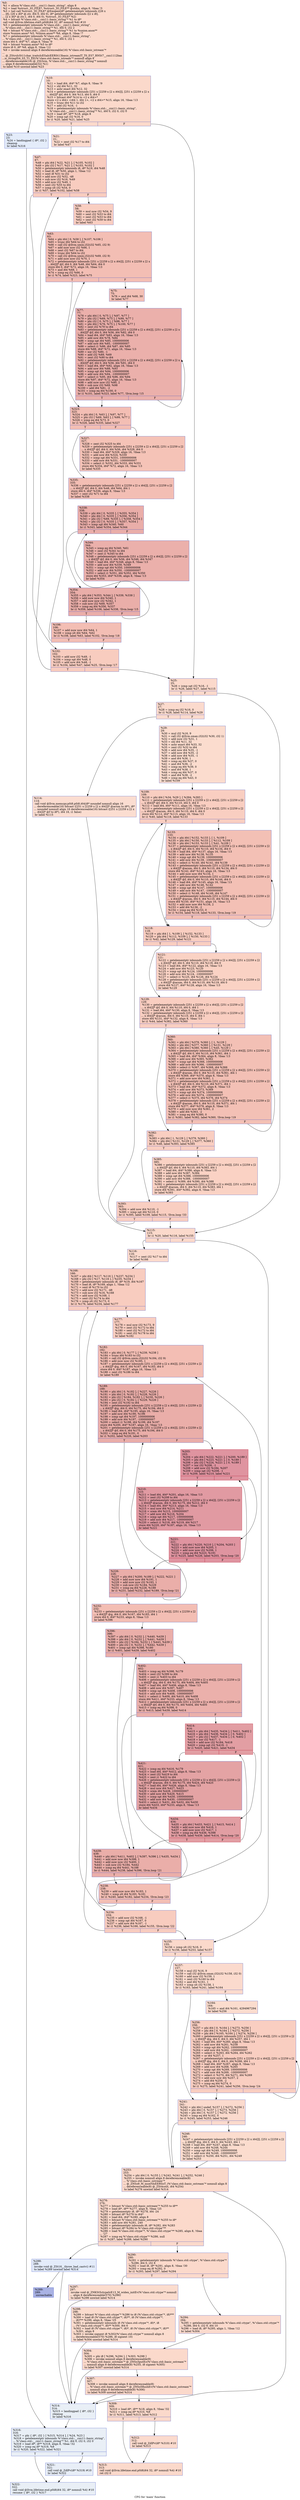 digraph "CFG for 'main' function" {
	label="CFG for 'main' function";

	Node0x562e7bc9dee0 [shape=record,color="#3d50c3ff", style=filled, fillcolor="#f7a88970",label="{%0:\l  %1 = alloca %\"class.std::__cxx11::basic_string\", align 8\l  %2 = load %struct._IO_FILE*, %struct._IO_FILE** @stdin, align 8, !tbaa !3\l  %3 = tail call %struct._IO_FILE* @freopen(i8* getelementptr inbounds ([26 x\l... i8], [26 x i8]* @.str, i64 0, i64 0), i8* getelementptr inbounds ([2 x i8],\l... [2 x i8]* @.str.1, i64 0, i64 0), %struct._IO_FILE* %2)\l  %4 = bitcast %\"class.std::__cxx11::basic_string\"* %1 to i8*\l  call void @llvm.lifetime.start.p0i8(i64 32, i8* nonnull %4) #10\l  %5 = getelementptr inbounds %\"class.std::__cxx11::basic_string\",\l... %\"class.std::__cxx11::basic_string\"* %1, i64 0, i32 2\l  %6 = bitcast %\"class.std::__cxx11::basic_string\"* %1 to %union.anon**\l  store %union.anon* %5, %union.anon** %6, align 8, !tbaa !7\l  %7 = getelementptr inbounds %\"class.std::__cxx11::basic_string\",\l... %\"class.std::__cxx11::basic_string\"* %1, i64 0, i32 1\l  store i64 0, i64* %7, align 8, !tbaa !9\l  %8 = bitcast %union.anon* %5 to i8*\l  store i8 0, i8* %8, align 8, !tbaa !12\l  %9 = invoke nonnull align 8 dereferenceable(16) %\"class.std::basic_istream\"*\l...\l... @_ZStrsIcSt11char_traitsIcESaIcEERSt13basic_istreamIT_T0_ES7_RNSt7__cxx1112bas\l...ic_stringIS4_S5_T1_EE(%\"class.std::basic_istream\"* nonnull align 8\l... dereferenceable(16) @_ZSt3cin, %\"class.std::__cxx11::basic_string\"* nonnull\l... align 8 dereferenceable(32) %1)\l          to label %10 unwind label %23\l}"];
	Node0x562e7bc9dee0 -> Node0x562e7bca0bb0;
	Node0x562e7bc9dee0 -> Node0x562e7bca0c40;
	Node0x562e7bca0bb0 [shape=record,color="#3d50c3ff", style=filled, fillcolor="#f7a88970",label="{%10:\l10:                                               \l  %11 = load i64, i64* %7, align 8, !tbaa !9\l  %12 = shl i64 %11, 32\l  %13 = ashr exact i64 %12, 32\l  %14 = getelementptr inbounds [251 x [2259 x [2 x i64]]], [251 x [2259 x [2 x\l... i64]]]* @f, i64 0, i64 %13, i64 0, i64 0\l  %15 = bitcast i64* %14 to \<2 x i64\>*\l  store \<2 x i64\> \<i64 1, i64 1\>, \<2 x i64\>* %15, align 16, !tbaa !13\l  %16 = trunc i64 %11 to i32\l  %17 = add i32 %16, -1\l  %18 = getelementptr inbounds %\"class.std::__cxx11::basic_string\",\l... %\"class.std::__cxx11::basic_string\"* %1, i64 0, i32 0, i32 0\l  %19 = load i8*, i8** %18, align 8\l  %20 = icmp sgt i32 %16, 0\l  br i1 %20, label %21, label %25\l|{<s0>T|<s1>F}}"];
	Node0x562e7bca0bb0:s0 -> Node0x562e7bca2200;
	Node0x562e7bca0bb0:s1 -> Node0x562e7bca2290;
	Node0x562e7bca2200 [shape=record,color="#3d50c3ff", style=filled, fillcolor="#f7ac8e70",label="{%21:\l21:                                               \l  %22 = zext i32 %17 to i64\l  br label %47\l}"];
	Node0x562e7bca2200 -> Node0x562e7bca2440;
	Node0x562e7bca0c40 [shape=record,color="#3d50c3ff", style=filled, fillcolor="#c1d4f470",label="{%23:\l23:                                               \l  %24 = landingpad \{ i8*, i32 \}\l          cleanup\l  br label %316\l}"];
	Node0x562e7bca0c40 -> Node0x562e7bca2550;
	Node0x562e7bca2290 [shape=record,color="#3d50c3ff", style=filled, fillcolor="#f7a88970",label="{%25:\l25:                                               \l  %26 = icmp sgt i32 %16, -1\l  br i1 %26, label %27, label %115\l|{<s0>T|<s1>F}}"];
	Node0x562e7bca2290:s0 -> Node0x562e7bca26a0;
	Node0x562e7bca2290:s1 -> Node0x562e7bca26f0;
	Node0x562e7bca26a0 [shape=record,color="#3d50c3ff", style=filled, fillcolor="#f7ac8e70",label="{%27:\l27:                                               \l  %28 = icmp eq i32 %16, 0\l  br i1 %28, label %114, label %29\l|{<s0>T|<s1>F}}"];
	Node0x562e7bca26a0:s0 -> Node0x562e7bca28c0;
	Node0x562e7bca26a0:s1 -> Node0x562e7bca2910;
	Node0x562e7bca2910 [shape=record,color="#3d50c3ff", style=filled, fillcolor="#f7af9170",label="{%29:\l29:                                               \l  %30 = mul i32 %16, 9\l  %31 = call i32 @llvm.smax.i32(i32 %30, i32 1)\l  %32 = add nuw i32 %31, 1\l  %33 = shl i64 %11, 32\l  %34 = ashr exact i64 %33, 32\l  %35 = zext i32 %32 to i64\l  %36 = add nsw i64 %35, -1\l  %37 = add nsw i64 %35, -2\l  %38 = add nsw i64 %35, -1\l  %39 = and i64 %36, 1\l  %40 = icmp eq i64 %37, 0\l  %41 = and i64 %36, -2\l  %42 = icmp eq i64 %39, 0\l  %43 = and i64 %38, 1\l  %44 = icmp eq i64 %37, 0\l  %45 = and i64 %38, -2\l  %46 = icmp eq i64 %43, 0\l  br label %109\l}"];
	Node0x562e7bca2910 -> Node0x562e7bca3840;
	Node0x562e7bca2440 [shape=record,color="#3d50c3ff", style=filled, fillcolor="#f08b6e70",label="{%47:\l47:                                               \l  %48 = phi i64 [ %22, %21 ], [ %105, %102 ]\l  %49 = phi i32 [ %17, %21 ], [ %103, %102 ]\l  %50 = getelementptr inbounds i8, i8* %19, i64 %48\l  %51 = load i8, i8* %50, align 1, !tbaa !12\l  %52 = sext i8 %51 to i32\l  %53 = add nsw i32 %52, -48\l  %54 = sub nsw i32 %16, %49\l  %55 = add nsw i32 %49, 1\l  %56 = sext i32 %55 to i64\l  %57 = icmp slt i32 %54, 0\l  br i1 %57, label %102, label %58\l|{<s0>T|<s1>F}}"];
	Node0x562e7bca2440:s0 -> Node0x562e7bca3930;
	Node0x562e7bca2440:s1 -> Node0x562e7bca4600;
	Node0x562e7bca4600 [shape=record,color="#3d50c3ff", style=filled, fillcolor="#f2907270",label="{%58:\l58:                                               \l  %59 = mul nsw i32 %54, 9\l  %60 = sext i32 %53 to i64\l  %61 = zext i32 %53 to i64\l  %62 = sext i32 %59 to i64\l  br label %63\l}"];
	Node0x562e7bca4600 -> Node0x562e7bca4920;
	Node0x562e7bca4920 [shape=record,color="#3d50c3ff", style=filled, fillcolor="#e36c5570",label="{%63:\l63:                                               \l  %64 = phi i64 [ 0, %58 ], [ %107, %106 ]\l  %65 = trunc i64 %64 to i32\l  %66 = call i32 @llvm.umin.i32(i32 %65, i32 9)\l  %67 = add nuw nsw i32 %66, 1\l  %68 = zext i32 %67 to i64\l  %69 = trunc i64 %64 to i32\l  %70 = call i32 @llvm.umin.i32(i32 %69, i32 9)\l  %71 = add nuw nsw i32 %70, 1\l  %72 = getelementptr inbounds [251 x [2259 x [2 x i64]]], [251 x [2259 x [2 x\l... i64]]]* @f, i64 0, i64 %48, i64 %64, i64 0\l  store i64 0, i64* %72, align 16, !tbaa !13\l  %73 = and i64 %68, 1\l  %74 = icmp eq i32 %66, 0\l  br i1 %74, label %323, label %75\l|{<s0>T|<s1>F}}"];
	Node0x562e7bca4920:s0 -> Node0x562e7bca5dd0;
	Node0x562e7bca4920:s1 -> Node0x562e7bca5e60;
	Node0x562e7bca5e60 [shape=record,color="#3d50c3ff", style=filled, fillcolor="#e5705870",label="{%75:\l75:                                               \l  %76 = and i64 %68, 30\l  br label %77\l}"];
	Node0x562e7bca5e60 -> Node0x562e7bca6060;
	Node0x562e7bca6060 [shape=record,color="#3d50c3ff", style=filled, fillcolor="#d24b4070",label="{%77:\l77:                                               \l  %78 = phi i64 [ 0, %75 ], [ %97, %77 ]\l  %79 = phi i32 [ %69, %75 ], [ %99, %77 ]\l  %80 = phi i32 [ 0, %75 ], [ %98, %77 ]\l  %81 = phi i64 [ %76, %75 ], [ %100, %77 ]\l  %82 = zext i32 %79 to i64\l  %83 = getelementptr inbounds [251 x [2259 x [2 x i64]]], [251 x [2259 x [2 x\l... i64]]]* @f, i64 0, i64 %56, i64 %82, i64 0\l  %84 = load i64, i64* %83, align 16, !tbaa !13\l  %85 = add nsw i64 %78, %84\l  %86 = icmp sgt i64 %85, 1000000006\l  %87 = add nsw i64 %85, -1000000007\l  %88 = select i1 %86, i64 %87, i64 %85\l  store i64 %88, i64* %72, align 16, !tbaa !13\l  %89 = xor i32 %80, -1\l  %90 = add i32 %89, %69\l  %91 = zext i32 %90 to i64\l  %92 = getelementptr inbounds [251 x [2259 x [2 x i64]]], [251 x [2259 x [2 x\l... i64]]]* @f, i64 0, i64 %56, i64 %91, i64 0\l  %93 = load i64, i64* %92, align 16, !tbaa !13\l  %94 = add nsw i64 %88, %93\l  %95 = icmp sgt i64 %94, 1000000006\l  %96 = add nsw i64 %94, -1000000007\l  %97 = select i1 %95, i64 %96, i64 %94\l  store i64 %97, i64* %72, align 16, !tbaa !13\l  %98 = add nuw nsw i32 %80, 2\l  %99 = sub nsw i32 %69, %98\l  %100 = add i64 %81, -2\l  %101 = icmp eq i64 %100, 0\l  br i1 %101, label %323, label %77, !llvm.loop !15\l|{<s0>T|<s1>F}}"];
	Node0x562e7bca6060:s0 -> Node0x562e7bca5dd0;
	Node0x562e7bca6060:s1 -> Node0x562e7bca6060;
	Node0x562e7bca3930 [shape=record,color="#3d50c3ff", style=filled, fillcolor="#f08b6e70",label="{%102:\l102:                                              \l  %103 = add nsw i32 %49, -1\l  %104 = icmp sgt i64 %48, 0\l  %105 = add nsw i64 %48, -1\l  br i1 %104, label %47, label %25, !llvm.loop !17\l|{<s0>T|<s1>F}}"];
	Node0x562e7bca3930:s0 -> Node0x562e7bca2440;
	Node0x562e7bca3930:s1 -> Node0x562e7bca2290;
	Node0x562e7bca4a10 [shape=record,color="#3d50c3ff", style=filled, fillcolor="#e36c5570",label="{%106:\l106:                                              \l  %107 = add nuw nsw i64 %64, 1\l  %108 = icmp slt i64 %64, %62\l  br i1 %108, label %63, label %102, !llvm.loop !18\l|{<s0>T|<s1>F}}"];
	Node0x562e7bca4a10:s0 -> Node0x562e7bca4920;
	Node0x562e7bca4a10:s1 -> Node0x562e7bca3930;
	Node0x562e7bca3840 [shape=record,color="#3d50c3ff", style=filled, fillcolor="#f2907270",label="{%109:\l109:                                              \l  %110 = phi i64 [ %34, %29 ], [ %394, %393 ]\l  %111 = getelementptr inbounds [251 x [2259 x [2 x i64]]], [251 x [2259 x [2\l... x i64]]]* @f, i64 0, i64 %110, i64 0, i64 0\l  %112 = load i64, i64* %111, align 16, !tbaa !13\l  %113 = getelementptr inbounds [251 x [2259 x [2 x i64]]], [251 x [2259 x [2\l... x i64]]]* @acum, i64 0, i64 %110, i64 0, i64 0\l  store i64 %112, i64* %113, align 16, !tbaa !13\l  br i1 %40, label %118, label %133\l|{<s0>T|<s1>F}}"];
	Node0x562e7bca3840:s0 -> Node0x562e7bca7d40;
	Node0x562e7bca3840:s1 -> Node0x562e7bca7d90;
	Node0x562e7bca28c0 [shape=record,color="#3d50c3ff", style=filled, fillcolor="#f7b39670",label="{%114:\l114:                                              \l  call void @llvm.memcpy.p0i8.p0i8.i64(i8* noundef nonnull align 16\l... dereferenceable(16) bitcast ([251 x [2259 x [2 x i64]]]* @acum to i8*), i8*\l... noundef nonnull align 16 dereferenceable(16) bitcast ([251 x [2259 x [2 x\l... i64]]]* @f to i8*), i64 16, i1 false)\l  br label %115\l}"];
	Node0x562e7bca28c0 -> Node0x562e7bca26f0;
	Node0x562e7bca26f0 [shape=record,color="#3d50c3ff", style=filled, fillcolor="#f7a88970",label="{%115:\l115:                                              \l  br i1 %20, label %116, label %155\l|{<s0>T|<s1>F}}"];
	Node0x562e7bca26f0:s0 -> Node0x562e7bca8220;
	Node0x562e7bca26f0:s1 -> Node0x562e7bca8270;
	Node0x562e7bca8220 [shape=record,color="#3d50c3ff", style=filled, fillcolor="#f7ac8e70",label="{%116:\l116:                                              \l  %117 = zext i32 %17 to i64\l  br label %166\l}"];
	Node0x562e7bca8220 -> Node0x562e7bca8420;
	Node0x562e7bca7d40 [shape=record,color="#3d50c3ff", style=filled, fillcolor="#f2907270",label="{%118:\l118:                                              \l  %119 = phi i64 [ 1, %109 ], [ %152, %133 ]\l  %120 = phi i64 [ %112, %109 ], [ %150, %133 ]\l  br i1 %42, label %129, label %121\l|{<s0>T|<s1>F}}"];
	Node0x562e7bca7d40:s0 -> Node0x562e7bca8680;
	Node0x562e7bca7d40:s1 -> Node0x562e7bca8710;
	Node0x562e7bca8710 [shape=record,color="#3d50c3ff", style=filled, fillcolor="#f4987a70",label="{%121:\l121:                                              \l  %122 = getelementptr inbounds [251 x [2259 x [2 x i64]]], [251 x [2259 x [2\l... x i64]]]* @f, i64 0, i64 %110, i64 %119, i64 0\l  %123 = load i64, i64* %122, align 16, !tbaa !13\l  %124 = add nsw i64 %123, %120\l  %125 = icmp sgt i64 %124, 1000000006\l  %126 = add nsw i64 %124, -1000000007\l  %127 = select i1 %125, i64 %126, i64 %124\l  %128 = getelementptr inbounds [251 x [2259 x [2 x i64]]], [251 x [2259 x [2\l... x i64]]]* @acum, i64 0, i64 %110, i64 %119, i64 0\l  store i64 %127, i64* %128, align 16, !tbaa !13\l  br label %129\l}"];
	Node0x562e7bca8710 -> Node0x562e7bca8680;
	Node0x562e7bca8680 [shape=record,color="#3d50c3ff", style=filled, fillcolor="#f2907270",label="{%129:\l129:                                              \l  %130 = getelementptr inbounds [251 x [2259 x [2 x i64]]], [251 x [2259 x [2\l... x i64]]]* @f, i64 0, i64 %110, i64 0, i64 1\l  %131 = load i64, i64* %130, align 8, !tbaa !13\l  %132 = getelementptr inbounds [251 x [2259 x [2 x i64]]], [251 x [2259 x [2\l... x i64]]]* @acum, i64 0, i64 %110, i64 0, i64 1\l  store i64 %131, i64* %132, align 8, !tbaa !13\l  br i1 %44, label %382, label %360\l|{<s0>T|<s1>F}}"];
	Node0x562e7bca8680:s0 -> Node0x562e7bca9930;
	Node0x562e7bca8680:s1 -> Node0x562e7bca9980;
	Node0x562e7bca7d90 [shape=record,color="#3d50c3ff", style=filled, fillcolor="#e5705870",label="{%133:\l133:                                              \l  %134 = phi i64 [ %152, %133 ], [ 1, %109 ]\l  %135 = phi i64 [ %150, %133 ], [ %112, %109 ]\l  %136 = phi i64 [ %153, %133 ], [ %41, %109 ]\l  %137 = getelementptr inbounds [251 x [2259 x [2 x i64]]], [251 x [2259 x [2\l... x i64]]]* @f, i64 0, i64 %110, i64 %134, i64 0\l  %138 = load i64, i64* %137, align 16, !tbaa !13\l  %139 = add nsw i64 %138, %135\l  %140 = icmp sgt i64 %139, 1000000006\l  %141 = add nsw i64 %139, -1000000007\l  %142 = select i1 %140, i64 %141, i64 %139\l  %143 = getelementptr inbounds [251 x [2259 x [2 x i64]]], [251 x [2259 x [2\l... x i64]]]* @acum, i64 0, i64 %110, i64 %134, i64 0\l  store i64 %142, i64* %143, align 16, !tbaa !13\l  %144 = add nuw nsw i64 %134, 1\l  %145 = getelementptr inbounds [251 x [2259 x [2 x i64]]], [251 x [2259 x [2\l... x i64]]]* @f, i64 0, i64 %110, i64 %144, i64 0\l  %146 = load i64, i64* %145, align 16, !tbaa !13\l  %147 = add nsw i64 %146, %142\l  %148 = icmp sgt i64 %147, 1000000006\l  %149 = add nsw i64 %147, -1000000007\l  %150 = select i1 %148, i64 %149, i64 %147\l  %151 = getelementptr inbounds [251 x [2259 x [2 x i64]]], [251 x [2259 x [2\l... x i64]]]* @acum, i64 0, i64 %110, i64 %144, i64 0\l  store i64 %150, i64* %151, align 16, !tbaa !13\l  %152 = add nuw nsw i64 %134, 2\l  %153 = add i64 %136, -2\l  %154 = icmp eq i64 %153, 0\l  br i1 %154, label %118, label %133, !llvm.loop !19\l|{<s0>T|<s1>F}}"];
	Node0x562e7bca7d90:s0 -> Node0x562e7bca7d40;
	Node0x562e7bca7d90:s1 -> Node0x562e7bca7d90;
	Node0x562e7bca8270 [shape=record,color="#3d50c3ff", style=filled, fillcolor="#f7a88970",label="{%155:\l155:                                              \l  %156 = icmp slt i32 %16, 0\l  br i1 %156, label %253, label %157\l|{<s0>T|<s1>F}}"];
	Node0x562e7bca8270:s0 -> Node0x562e7bcaab80;
	Node0x562e7bca8270:s1 -> Node0x562e7bcaabd0;
	Node0x562e7bcaabd0 [shape=record,color="#3d50c3ff", style=filled, fillcolor="#f7ac8e70",label="{%157:\l157:                                              \l  %158 = mul i32 %16, 9\l  %159 = call i32 @llvm.smax.i32(i32 %158, i32 0)\l  %160 = add nuw i32 %159, 1\l  %161 = zext i32 %160 to i64\l  %162 = and i64 %161, 1\l  %163 = icmp slt i32 %158, 1\l  br i1 %163, label %241, label %164\l|{<s0>T|<s1>F}}"];
	Node0x562e7bcaabd0:s0 -> Node0x562e7bcab0b0;
	Node0x562e7bcaabd0:s1 -> Node0x562e7bcab100;
	Node0x562e7bcab100 [shape=record,color="#3d50c3ff", style=filled, fillcolor="#f7af9170",label="{%164:\l164:                                              \l  %165 = and i64 %161, 4294967294\l  br label %256\l}"];
	Node0x562e7bcab100 -> Node0x562e7bcab2d0;
	Node0x562e7bca8420 [shape=record,color="#3d50c3ff", style=filled, fillcolor="#f08b6e70",label="{%166:\l166:                                              \l  %167 = phi i64 [ %117, %116 ], [ %237, %234 ]\l  %168 = phi i32 [ %17, %116 ], [ %235, %234 ]\l  %169 = getelementptr inbounds i8, i8* %19, i64 %167\l  %170 = load i8, i8* %169, align 1, !tbaa !12\l  %171 = sext i8 %170 to i32\l  %172 = add nsw i32 %171, -48\l  %173 = sub nsw i32 %16, %168\l  %174 = add nsw i32 %168, 1\l  %175 = sext i32 %174 to i64\l  %176 = icmp slt i32 %173, 0\l  br i1 %176, label %234, label %177\l|{<s0>T|<s1>F}}"];
	Node0x562e7bca8420:s0 -> Node0x562e7bcab390;
	Node0x562e7bca8420:s1 -> Node0x562e7bcaba20;
	Node0x562e7bcaba20 [shape=record,color="#3d50c3ff", style=filled, fillcolor="#f2907270",label="{%177:\l177:                                              \l  %178 = mul nsw i32 %173, 9\l  %179 = zext i32 %172 to i64\l  %180 = sext i32 %172 to i64\l  %181 = sext i32 %178 to i64\l  br label %182\l}"];
	Node0x562e7bcaba20 -> Node0x562e7bcabd40;
	Node0x562e7bcabd40 [shape=record,color="#3d50c3ff", style=filled, fillcolor="#e36c5570",label="{%182:\l182:                                              \l  %183 = phi i64 [ 0, %177 ], [ %239, %238 ]\l  %184 = trunc i64 %183 to i32\l  %185 = call i32 @llvm.umin.i32(i32 %184, i32 9)\l  %186 = add nuw nsw i32 %185, 1\l  %187 = getelementptr inbounds [251 x [2259 x [2 x i64]]], [251 x [2259 x [2\l... x i64]]]* @g, i64 0, i64 %167, i64 %183, i64 0\l  store i64 0, i64* %187, align 16, !tbaa !13\l  %188 = zext i32 %186 to i64\l  br label %189\l}"];
	Node0x562e7bcabd40 -> Node0x562e7bcac380;
	Node0x562e7bcac380 [shape=record,color="#3d50c3ff", style=filled, fillcolor="#d0473d70",label="{%189:\l189:                                              \l  %190 = phi i64 [ 0, %182 ], [ %227, %226 ]\l  %191 = phi i64 [ 0, %182 ], [ %228, %226 ]\l  %192 = phi i32 [ %184, %182 ], [ %230, %226 ]\l  %193 = phi i32 [ 0, %182 ], [ %229, %226 ]\l  %194 = zext i32 %192 to i64\l  %195 = getelementptr inbounds [251 x [2259 x [2 x i64]]], [251 x [2259 x [2\l... x i64]]]* @g, i64 0, i64 %175, i64 %194, i64 0\l  %196 = load i64, i64* %195, align 16, !tbaa !13\l  %197 = add nsw i64 %190, %196\l  %198 = icmp sgt i64 %197, 1000000006\l  %199 = add nsw i64 %197, -1000000007\l  %200 = select i1 %198, i64 %199, i64 %197\l  store i64 %200, i64* %187, align 16, !tbaa !13\l  %201 = getelementptr inbounds [251 x [2259 x [2 x i64]]], [251 x [2259 x [2\l... x i64]]]* @f, i64 0, i64 %175, i64 %194, i64 0\l  %202 = icmp eq i64 %191, 0\l  br i1 %202, label %226, label %203\l|{<s0>T|<s1>F}}"];
	Node0x562e7bcac380:s0 -> Node0x562e7bcac4b0;
	Node0x562e7bcac380:s1 -> Node0x562e7bcacfb0;
	Node0x562e7bcacfb0 [shape=record,color="#b70d28ff", style=filled, fillcolor="#b70d2870",label="{%203:\l203:                                              \l  %204 = phi i64 [ %222, %221 ], [ %200, %189 ]\l  %205 = phi i64 [ %223, %221 ], [ 0, %189 ]\l  %206 = phi i32 [ %224, %221 ], [ 0, %189 ]\l  %207 = xor i32 %206, -1\l  %208 = add nsw i32 %184, %207\l  %209 = icmp sgt i32 %208, -1\l  br i1 %209, label %210, label %221\l|{<s0>T|<s1>F}}"];
	Node0x562e7bcacfb0:s0 -> Node0x562e7bcad650;
	Node0x562e7bcacfb0:s1 -> Node0x562e7bcad120;
	Node0x562e7bcad650 [shape=record,color="#b70d28ff", style=filled, fillcolor="#bb1b2c70",label="{%210:\l210:                                              \l  %211 = load i64, i64* %201, align 16, !tbaa !13\l  %212 = zext i32 %208 to i64\l  %213 = getelementptr inbounds [251 x [2259 x [2 x i64]]], [251 x [2259 x [2\l... x i64]]]* @acum, i64 0, i64 %175, i64 %212, i64 0\l  %214 = load i64, i64* %213, align 16, !tbaa !13\l  %215 = mul nsw i64 %214, %211\l  %216 = srem i64 %215, 1000000007\l  %217 = add nsw i64 %216, %204\l  %218 = icmp sgt i64 %217, 1000000006\l  %219 = add nsw i64 %217, -1000000007\l  %220 = select i1 %218, i64 %219, i64 %217\l  store i64 %220, i64* %187, align 16, !tbaa !13\l  br label %221\l}"];
	Node0x562e7bcad650 -> Node0x562e7bcad120;
	Node0x562e7bcad120 [shape=record,color="#b70d28ff", style=filled, fillcolor="#b70d2870",label="{%221:\l221:                                              \l  %222 = phi i64 [ %220, %210 ], [ %204, %203 ]\l  %223 = add nuw nsw i64 %205, 1\l  %224 = add nuw nsw i32 %206, 1\l  %225 = icmp eq i64 %223, %191\l  br i1 %225, label %226, label %203, !llvm.loop !20\l|{<s0>T|<s1>F}}"];
	Node0x562e7bcad120:s0 -> Node0x562e7bcac4b0;
	Node0x562e7bcad120:s1 -> Node0x562e7bcacfb0;
	Node0x562e7bcac4b0 [shape=record,color="#3d50c3ff", style=filled, fillcolor="#d0473d70",label="{%226:\l226:                                              \l  %227 = phi i64 [ %200, %189 ], [ %222, %221 ]\l  %228 = add nuw nsw i64 %191, 1\l  %229 = add nuw nsw i32 %193, 1\l  %230 = sub nsw i32 %184, %229\l  %231 = icmp eq i64 %228, %188\l  br i1 %231, label %232, label %189, !llvm.loop !21\l|{<s0>T|<s1>F}}"];
	Node0x562e7bcac4b0:s0 -> Node0x562e7bcae510;
	Node0x562e7bcac4b0:s1 -> Node0x562e7bcac380;
	Node0x562e7bcae510 [shape=record,color="#3d50c3ff", style=filled, fillcolor="#e36c5570",label="{%232:\l232:                                              \l  %233 = getelementptr inbounds [251 x [2259 x [2 x i64]]], [251 x [2259 x [2\l... x i64]]]* @g, i64 0, i64 %167, i64 %183, i64 1\l  store i64 0, i64* %233, align 8, !tbaa !13\l  br label %396\l}"];
	Node0x562e7bcae510 -> Node0x562e7bcae820;
	Node0x562e7bcab390 [shape=record,color="#3d50c3ff", style=filled, fillcolor="#f08b6e70",label="{%234:\l234:                                              \l  %235 = add nsw i32 %168, -1\l  %236 = icmp sgt i64 %167, 0\l  %237 = add nsw i64 %167, -1\l  br i1 %236, label %166, label %155, !llvm.loop !22\l|{<s0>T|<s1>F}}"];
	Node0x562e7bcab390:s0 -> Node0x562e7bca8420;
	Node0x562e7bcab390:s1 -> Node0x562e7bca8270;
	Node0x562e7bcabe30 [shape=record,color="#3d50c3ff", style=filled, fillcolor="#e36c5570",label="{%238:\l238:                                              \l  %239 = add nuw nsw i64 %183, 1\l  %240 = icmp slt i64 %183, %181\l  br i1 %240, label %182, label %234, !llvm.loop !23\l|{<s0>T|<s1>F}}"];
	Node0x562e7bcabe30:s0 -> Node0x562e7bcabd40;
	Node0x562e7bcabe30:s1 -> Node0x562e7bcab390;
	Node0x562e7bcab0b0 [shape=record,color="#3d50c3ff", style=filled, fillcolor="#f7ac8e70",label="{%241:\l241:                                              \l  %242 = phi i64 [ undef, %157 ], [ %272, %256 ]\l  %243 = phi i64 [ 0, %157 ], [ %273, %256 ]\l  %244 = phi i64 [ 0, %157 ], [ %272, %256 ]\l  %245 = icmp eq i64 %162, 0\l  br i1 %245, label %253, label %246\l|{<s0>T|<s1>F}}"];
	Node0x562e7bcab0b0:s0 -> Node0x562e7bcaab80;
	Node0x562e7bcab0b0:s1 -> Node0x562e7bcaf110;
	Node0x562e7bcaf110 [shape=record,color="#3d50c3ff", style=filled, fillcolor="#f7af9170",label="{%246:\l246:                                              \l  %247 = getelementptr inbounds [251 x [2259 x [2 x i64]]], [251 x [2259 x [2\l... x i64]]]* @g, i64 0, i64 0, i64 %243, i64 1\l  %248 = load i64, i64* %247, align 8, !tbaa !13\l  %249 = add nsw i64 %248, %244\l  %250 = icmp sgt i64 %249, 1000000006\l  %251 = add nsw i64 %249, -1000000007\l  %252 = select i1 %250, i64 %251, i64 %249\l  br label %253\l}"];
	Node0x562e7bcaf110 -> Node0x562e7bcaab80;
	Node0x562e7bcaab80 [shape=record,color="#3d50c3ff", style=filled, fillcolor="#f7a88970",label="{%253:\l253:                                              \l  %254 = phi i64 [ 0, %155 ], [ %242, %241 ], [ %252, %246 ]\l  %255 = invoke nonnull align 8 dereferenceable(8)\l... %\"class.std::basic_ostream\"*\l... @_ZNSo9_M_insertIxEERSoT_(%\"class.std::basic_ostream\"* nonnull align 8\l... dereferenceable(8) @_ZSt4cout, i64 %254)\l          to label %276 unwind label %314\l}"];
	Node0x562e7bcaab80 -> Node0x562e7bcaf770;
	Node0x562e7bcaab80 -> Node0x562e7bcaf7c0;
	Node0x562e7bcab2d0 [shape=record,color="#3d50c3ff", style=filled, fillcolor="#f2907270",label="{%256:\l256:                                              \l  %257 = phi i64 [ 0, %164 ], [ %273, %256 ]\l  %258 = phi i64 [ 0, %164 ], [ %272, %256 ]\l  %259 = phi i64 [ %165, %164 ], [ %274, %256 ]\l  %260 = getelementptr inbounds [251 x [2259 x [2 x i64]]], [251 x [2259 x [2\l... x i64]]]* @g, i64 0, i64 0, i64 %257, i64 1\l  %261 = load i64, i64* %260, align 8, !tbaa !13\l  %262 = add nsw i64 %261, %258\l  %263 = icmp sgt i64 %262, 1000000006\l  %264 = add nsw i64 %262, -1000000007\l  %265 = select i1 %263, i64 %264, i64 %262\l  %266 = or i64 %257, 1\l  %267 = getelementptr inbounds [251 x [2259 x [2 x i64]]], [251 x [2259 x [2\l... x i64]]]* @g, i64 0, i64 0, i64 %266, i64 1\l  %268 = load i64, i64* %267, align 8, !tbaa !13\l  %269 = add nsw i64 %268, %265\l  %270 = icmp sgt i64 %269, 1000000006\l  %271 = add nsw i64 %269, -1000000007\l  %272 = select i1 %270, i64 %271, i64 %269\l  %273 = add nuw nsw i64 %257, 2\l  %274 = add i64 %259, -2\l  %275 = icmp eq i64 %274, 0\l  br i1 %275, label %241, label %256, !llvm.loop !24\l|{<s0>T|<s1>F}}"];
	Node0x562e7bcab2d0:s0 -> Node0x562e7bcab0b0;
	Node0x562e7bcab2d0:s1 -> Node0x562e7bcab2d0;
	Node0x562e7bcaf770 [shape=record,color="#3d50c3ff", style=filled, fillcolor="#f7a88970",label="{%276:\l276:                                              \l  %277 = bitcast %\"class.std::basic_ostream\"* %255 to i8**\l  %278 = load i8*, i8** %277, align 8, !tbaa !25\l  %279 = getelementptr i8, i8* %278, i64 -24\l  %280 = bitcast i8* %279 to i64*\l  %281 = load i64, i64* %280, align 8\l  %282 = bitcast %\"class.std::basic_ostream\"* %255 to i8*\l  %283 = add nsw i64 %281, 240\l  %284 = getelementptr inbounds i8, i8* %282, i64 %283\l  %285 = bitcast i8* %284 to %\"class.std::ctype\"**\l  %286 = load %\"class.std::ctype\"*, %\"class.std::ctype\"** %285, align 8, !tbaa\l... !27\l  %287 = icmp eq %\"class.std::ctype\"* %286, null\l  br i1 %287, label %288, label %290\l|{<s0>T|<s1>F}}"];
	Node0x562e7bcaf770:s0 -> Node0x562e7bcb1e60;
	Node0x562e7bcaf770:s1 -> Node0x562e7bcb1eb0;
	Node0x562e7bcb1e60 [shape=record,color="#3d50c3ff", style=filled, fillcolor="#c1d4f470",label="{%288:\l288:                                              \l  invoke void @_ZSt16__throw_bad_castv() #11\l          to label %289 unwind label %314\l}"];
	Node0x562e7bcb1e60 -> Node0x562e7bcb1fb0;
	Node0x562e7bcb1e60 -> Node0x562e7bcaf7c0;
	Node0x562e7bcb1fb0 [shape=record,color="#3d50c3ff", style=filled, fillcolor="#3d50c370",label="{%289:\l289:                                              \l  unreachable\l}"];
	Node0x562e7bcb1eb0 [shape=record,color="#3d50c3ff", style=filled, fillcolor="#f7a88970",label="{%290:\l290:                                              \l  %291 = getelementptr inbounds %\"class.std::ctype\", %\"class.std::ctype\"*\l... %286, i64 0, i32 8\l  %292 = load i8, i8* %291, align 8, !tbaa !30\l  %293 = icmp eq i8 %292, 0\l  br i1 %293, label %297, label %294\l|{<s0>T|<s1>F}}"];
	Node0x562e7bcb1eb0:s0 -> Node0x562e7bcb24d0;
	Node0x562e7bcb1eb0:s1 -> Node0x562e7bcb2560;
	Node0x562e7bcb2560 [shape=record,color="#3d50c3ff", style=filled, fillcolor="#f7ac8e70",label="{%294:\l294:                                              \l  %295 = getelementptr inbounds %\"class.std::ctype\", %\"class.std::ctype\"*\l... %286, i64 0, i32 9, i64 10\l  %296 = load i8, i8* %295, align 1, !tbaa !12\l  br label %304\l}"];
	Node0x562e7bcb2560 -> Node0x562e7bcb2710;
	Node0x562e7bcb24d0 [shape=record,color="#3d50c3ff", style=filled, fillcolor="#f7af9170",label="{%297:\l297:                                              \l  invoke void @_ZNKSt5ctypeIcE13_M_widen_initEv(%\"class.std::ctype\"* nonnull\l... align 8 dereferenceable(570) %286)\l          to label %298 unwind label %314\l}"];
	Node0x562e7bcb24d0 -> Node0x562e7bcb2820;
	Node0x562e7bcb24d0 -> Node0x562e7bcaf7c0;
	Node0x562e7bcb2820 [shape=record,color="#3d50c3ff", style=filled, fillcolor="#f7af9170",label="{%298:\l298:                                              \l  %299 = bitcast %\"class.std::ctype\"* %286 to i8 (%\"class.std::ctype\"*, i8)***\l  %300 = load i8 (%\"class.std::ctype\"*, i8)**, i8 (%\"class.std::ctype\"*,\l... i8)*** %299, align 8, !tbaa !25\l  %301 = getelementptr inbounds i8 (%\"class.std::ctype\"*, i8)*, i8\l... (%\"class.std::ctype\"*, i8)** %300, i64 6\l  %302 = load i8 (%\"class.std::ctype\"*, i8)*, i8 (%\"class.std::ctype\"*, i8)**\l... %301, align 8\l  %303 = invoke signext i8 %302(%\"class.std::ctype\"* nonnull align 8\l... dereferenceable(570) %286, i8 signext 10)\l          to label %304 unwind label %314\l}"];
	Node0x562e7bcb2820 -> Node0x562e7bcb2710;
	Node0x562e7bcb2820 -> Node0x562e7bcaf7c0;
	Node0x562e7bcb2710 [shape=record,color="#3d50c3ff", style=filled, fillcolor="#f7a88970",label="{%304:\l304:                                              \l  %305 = phi i8 [ %296, %294 ], [ %303, %298 ]\l  %306 = invoke nonnull align 8 dereferenceable(8)\l... %\"class.std::basic_ostream\"* @_ZNSo3putEc(%\"class.std::basic_ostream\"*\l... nonnull align 8 dereferenceable(8) %255, i8 signext %305)\l          to label %307 unwind label %314\l}"];
	Node0x562e7bcb2710 -> Node0x562e7bcb3480;
	Node0x562e7bcb2710 -> Node0x562e7bcaf7c0;
	Node0x562e7bcb3480 [shape=record,color="#3d50c3ff", style=filled, fillcolor="#f7a88970",label="{%307:\l307:                                              \l  %308 = invoke nonnull align 8 dereferenceable(8)\l... %\"class.std::basic_ostream\"* @_ZNSo5flushEv(%\"class.std::basic_ostream\"*\l... nonnull align 8 dereferenceable(8) %306)\l          to label %309 unwind label %314\l}"];
	Node0x562e7bcb3480 -> Node0x562e7bcb3740;
	Node0x562e7bcb3480 -> Node0x562e7bcaf7c0;
	Node0x562e7bcb3740 [shape=record,color="#3d50c3ff", style=filled, fillcolor="#f7a88970",label="{%309:\l309:                                              \l  %310 = load i8*, i8** %18, align 8, !tbaa !32\l  %311 = icmp eq i8* %310, %8\l  br i1 %311, label %313, label %312\l|{<s0>T|<s1>F}}"];
	Node0x562e7bcb3740:s0 -> Node0x562e7bc9f200;
	Node0x562e7bcb3740:s1 -> Node0x562e7bc9f290;
	Node0x562e7bc9f290 [shape=record,color="#3d50c3ff", style=filled, fillcolor="#f7ac8e70",label="{%312:\l312:                                              \l  call void @_ZdlPv(i8* %310) #10\l  br label %313\l}"];
	Node0x562e7bc9f290 -> Node0x562e7bc9f200;
	Node0x562e7bc9f200 [shape=record,color="#3d50c3ff", style=filled, fillcolor="#f7a88970",label="{%313:\l313:                                              \l  call void @llvm.lifetime.end.p0i8(i64 32, i8* nonnull %4) #10\l  ret i32 0\l}"];
	Node0x562e7bcaf7c0 [shape=record,color="#3d50c3ff", style=filled, fillcolor="#cedaeb70",label="{%314:\l314:                                              \l  %315 = landingpad \{ i8*, i32 \}\l          cleanup\l  br label %316\l}"];
	Node0x562e7bcaf7c0 -> Node0x562e7bca2550;
	Node0x562e7bca2550 [shape=record,color="#3d50c3ff", style=filled, fillcolor="#cedaeb70",label="{%316:\l316:                                              \l  %317 = phi \{ i8*, i32 \} [ %315, %314 ], [ %24, %23 ]\l  %318 = getelementptr inbounds %\"class.std::__cxx11::basic_string\",\l... %\"class.std::__cxx11::basic_string\"* %1, i64 0, i32 0, i32 0\l  %319 = load i8*, i8** %318, align 8, !tbaa !32\l  %320 = icmp eq i8* %319, %8\l  br i1 %320, label %322, label %321\l|{<s0>T|<s1>F}}"];
	Node0x562e7bca2550:s0 -> Node0x562e7bcb54e0;
	Node0x562e7bca2550:s1 -> Node0x562e7bcb5530;
	Node0x562e7bcb5530 [shape=record,color="#3d50c3ff", style=filled, fillcolor="#cbd8ee70",label="{%321:\l321:                                              \l  call void @_ZdlPv(i8* %319) #10\l  br label %322\l}"];
	Node0x562e7bcb5530 -> Node0x562e7bcb54e0;
	Node0x562e7bcb54e0 [shape=record,color="#3d50c3ff", style=filled, fillcolor="#cedaeb70",label="{%322:\l322:                                              \l  call void @llvm.lifetime.end.p0i8(i64 32, i8* nonnull %4) #10\l  resume \{ i8*, i32 \} %317\l}"];
	Node0x562e7bca5dd0 [shape=record,color="#3d50c3ff", style=filled, fillcolor="#e36c5570",label="{%323:\l323:                                              \l  %324 = phi i64 [ 0, %63 ], [ %97, %77 ]\l  %325 = phi i32 [ %69, %63 ], [ %99, %77 ]\l  %326 = icmp eq i64 %73, 0\l  br i1 %326, label %335, label %327\l|{<s0>T|<s1>F}}"];
	Node0x562e7bca5dd0:s0 -> Node0x562e7bcb5b90;
	Node0x562e7bca5dd0:s1 -> Node0x562e7bcb5be0;
	Node0x562e7bcb5be0 [shape=record,color="#3d50c3ff", style=filled, fillcolor="#e8765c70",label="{%327:\l327:                                              \l  %328 = zext i32 %325 to i64\l  %329 = getelementptr inbounds [251 x [2259 x [2 x i64]]], [251 x [2259 x [2\l... x i64]]]* @f, i64 0, i64 %56, i64 %328, i64 0\l  %330 = load i64, i64* %329, align 16, !tbaa !13\l  %331 = add nsw i64 %324, %330\l  %332 = icmp sgt i64 %331, 1000000006\l  %333 = add nsw i64 %331, -1000000007\l  %334 = select i1 %332, i64 %333, i64 %331\l  store i64 %334, i64* %72, align 16, !tbaa !13\l  br label %335\l}"];
	Node0x562e7bcb5be0 -> Node0x562e7bcb5b90;
	Node0x562e7bcb5b90 [shape=record,color="#3d50c3ff", style=filled, fillcolor="#e36c5570",label="{%335:\l335:                                              \l  %336 = getelementptr inbounds [251 x [2259 x [2 x i64]]], [251 x [2259 x [2\l... x i64]]]* @f, i64 0, i64 %48, i64 %64, i64 1\l  store i64 0, i64* %336, align 8, !tbaa !13\l  %337 = zext i32 %71 to i64\l  br label %338\l}"];
	Node0x562e7bcb5b90 -> Node0x562e7bcb6420;
	Node0x562e7bcb6420 [shape=record,color="#3d50c3ff", style=filled, fillcolor="#d0473d70",label="{%338:\l338:                                              \l  %339 = phi i64 [ 0, %335 ], [ %355, %354 ]\l  %340 = phi i64 [ 0, %335 ], [ %356, %354 ]\l  %341 = phi i32 [ %69, %335 ], [ %358, %354 ]\l  %342 = phi i32 [ 0, %335 ], [ %357, %354 ]\l  %343 = icmp sgt i64 %340, %60\l  br i1 %343, label %354, label %344\l|{<s0>T|<s1>F}}"];
	Node0x562e7bcb6420:s0 -> Node0x562e7bcb64e0;
	Node0x562e7bcb6420:s1 -> Node0x562e7bcb68e0;
	Node0x562e7bcb68e0 [shape=record,color="#3d50c3ff", style=filled, fillcolor="#d24b4070",label="{%344:\l344:                                              \l  %345 = icmp eq i64 %340, %61\l  %346 = zext i32 %341 to i64\l  %347 = zext i1 %345 to i64\l  %348 = getelementptr inbounds [251 x [2259 x [2 x i64]]], [251 x [2259 x [2\l... x i64]]]* @f, i64 0, i64 %56, i64 %346, i64 %347\l  %349 = load i64, i64* %348, align 8, !tbaa !13\l  %350 = add nsw i64 %339, %349\l  %351 = icmp sgt i64 %350, 1000000006\l  %352 = add nsw i64 %350, -1000000007\l  %353 = select i1 %351, i64 %352, i64 %350\l  store i64 %353, i64* %336, align 8, !tbaa !13\l  br label %354\l}"];
	Node0x562e7bcb68e0 -> Node0x562e7bcb64e0;
	Node0x562e7bcb64e0 [shape=record,color="#3d50c3ff", style=filled, fillcolor="#d0473d70",label="{%354:\l354:                                              \l  %355 = phi i64 [ %353, %344 ], [ %339, %338 ]\l  %356 = add nuw nsw i64 %340, 1\l  %357 = add nuw nsw i32 %342, 1\l  %358 = sub nsw i32 %69, %357\l  %359 = icmp eq i64 %356, %337\l  br i1 %359, label %106, label %338, !llvm.loop !15\l|{<s0>T|<s1>F}}"];
	Node0x562e7bcb64e0:s0 -> Node0x562e7bca4a10;
	Node0x562e7bcb64e0:s1 -> Node0x562e7bcb6420;
	Node0x562e7bca9980 [shape=record,color="#3d50c3ff", style=filled, fillcolor="#e5705870",label="{%360:\l360:                                              \l  %361 = phi i64 [ %379, %360 ], [ 1, %129 ]\l  %362 = phi i64 [ %377, %360 ], [ %131, %129 ]\l  %363 = phi i64 [ %380, %360 ], [ %45, %129 ]\l  %364 = getelementptr inbounds [251 x [2259 x [2 x i64]]], [251 x [2259 x [2\l... x i64]]]* @f, i64 0, i64 %110, i64 %361, i64 1\l  %365 = load i64, i64* %364, align 8, !tbaa !13\l  %366 = add nsw i64 %365, %362\l  %367 = icmp sgt i64 %366, 1000000006\l  %368 = add nsw i64 %366, -1000000007\l  %369 = select i1 %367, i64 %368, i64 %366\l  %370 = getelementptr inbounds [251 x [2259 x [2 x i64]]], [251 x [2259 x [2\l... x i64]]]* @acum, i64 0, i64 %110, i64 %361, i64 1\l  store i64 %369, i64* %370, align 8, !tbaa !13\l  %371 = add nuw nsw i64 %361, 1\l  %372 = getelementptr inbounds [251 x [2259 x [2 x i64]]], [251 x [2259 x [2\l... x i64]]]* @f, i64 0, i64 %110, i64 %371, i64 1\l  %373 = load i64, i64* %372, align 8, !tbaa !13\l  %374 = add nsw i64 %373, %369\l  %375 = icmp sgt i64 %374, 1000000006\l  %376 = add nsw i64 %374, -1000000007\l  %377 = select i1 %375, i64 %376, i64 %374\l  %378 = getelementptr inbounds [251 x [2259 x [2 x i64]]], [251 x [2259 x [2\l... x i64]]]* @acum, i64 0, i64 %110, i64 %371, i64 1\l  store i64 %377, i64* %378, align 8, !tbaa !13\l  %379 = add nuw nsw i64 %361, 2\l  %380 = add i64 %363, -2\l  %381 = icmp eq i64 %380, 0\l  br i1 %381, label %382, label %360, !llvm.loop !19\l|{<s0>T|<s1>F}}"];
	Node0x562e7bca9980:s0 -> Node0x562e7bca9930;
	Node0x562e7bca9980:s1 -> Node0x562e7bca9980;
	Node0x562e7bca9930 [shape=record,color="#3d50c3ff", style=filled, fillcolor="#f2907270",label="{%382:\l382:                                              \l  %383 = phi i64 [ 1, %129 ], [ %379, %360 ]\l  %384 = phi i64 [ %131, %129 ], [ %377, %360 ]\l  br i1 %46, label %393, label %385\l|{<s0>T|<s1>F}}"];
	Node0x562e7bca9930:s0 -> Node0x562e7bca7940;
	Node0x562e7bca9930:s1 -> Node0x562e7bcb9140;
	Node0x562e7bcb9140 [shape=record,color="#3d50c3ff", style=filled, fillcolor="#f4987a70",label="{%385:\l385:                                              \l  %386 = getelementptr inbounds [251 x [2259 x [2 x i64]]], [251 x [2259 x [2\l... x i64]]]* @f, i64 0, i64 %110, i64 %383, i64 1\l  %387 = load i64, i64* %386, align 8, !tbaa !13\l  %388 = add nsw i64 %387, %384\l  %389 = icmp sgt i64 %388, 1000000006\l  %390 = add nsw i64 %388, -1000000007\l  %391 = select i1 %389, i64 %390, i64 %388\l  %392 = getelementptr inbounds [251 x [2259 x [2 x i64]]], [251 x [2259 x [2\l... x i64]]]* @acum, i64 0, i64 %110, i64 %383, i64 1\l  store i64 %391, i64* %392, align 8, !tbaa !13\l  br label %393\l}"];
	Node0x562e7bcb9140 -> Node0x562e7bca7940;
	Node0x562e7bca7940 [shape=record,color="#3d50c3ff", style=filled, fillcolor="#f2907270",label="{%393:\l393:                                              \l  %394 = add nsw i64 %110, -1\l  %395 = icmp sgt i64 %110, 0\l  br i1 %395, label %109, label %115, !llvm.loop !33\l|{<s0>T|<s1>F}}"];
	Node0x562e7bca7940:s0 -> Node0x562e7bca3840;
	Node0x562e7bca7940:s1 -> Node0x562e7bca26f0;
	Node0x562e7bcae820 [shape=record,color="#3d50c3ff", style=filled, fillcolor="#d0473d70",label="{%396:\l396:                                              \l  %397 = phi i64 [ 0, %232 ], [ %440, %439 ]\l  %398 = phi i64 [ 0, %232 ], [ %441, %439 ]\l  %399 = phi i32 [ %184, %232 ], [ %443, %439 ]\l  %400 = phi i32 [ 0, %232 ], [ %442, %439 ]\l  %401 = icmp sgt i64 %398, %180\l  br i1 %401, label %439, label %402\l|{<s0>T|<s1>F}}"];
	Node0x562e7bcae820:s0 -> Node0x562e7bcb9a60;
	Node0x562e7bcae820:s1 -> Node0x562e7bcb9e00;
	Node0x562e7bcb9e00 [shape=record,color="#3d50c3ff", style=filled, fillcolor="#d24b4070",label="{%402:\l402:                                              \l  %403 = icmp eq i64 %398, %179\l  %404 = zext i32 %399 to i64\l  %405 = zext i1 %403 to i64\l  %406 = getelementptr inbounds [251 x [2259 x [2 x i64]]], [251 x [2259 x [2\l... x i64]]]* @g, i64 0, i64 %175, i64 %404, i64 %405\l  %407 = load i64, i64* %406, align 8, !tbaa !13\l  %408 = add nsw i64 %397, %407\l  %409 = icmp sgt i64 %408, 1000000006\l  %410 = add nsw i64 %408, -1000000007\l  %411 = select i1 %409, i64 %410, i64 %408\l  store i64 %411, i64* %233, align 8, !tbaa !13\l  %412 = getelementptr inbounds [251 x [2259 x [2 x i64]]], [251 x [2259 x [2\l... x i64]]]* @f, i64 0, i64 %175, i64 %404, i64 %405\l  %413 = icmp eq i64 %398, 0\l  br i1 %413, label %439, label %414\l|{<s0>T|<s1>F}}"];
	Node0x562e7bcb9e00:s0 -> Node0x562e7bcb9a60;
	Node0x562e7bcb9e00:s1 -> Node0x562e7bcba660;
	Node0x562e7bcba660 [shape=record,color="#b70d28ff", style=filled, fillcolor="#be242e70",label="{%414:\l414:                                              \l  %415 = phi i64 [ %435, %434 ], [ %411, %402 ]\l  %416 = phi i64 [ %436, %434 ], [ 0, %402 ]\l  %417 = phi i32 [ %437, %434 ], [ 0, %402 ]\l  %418 = xor i32 %417, -1\l  %419 = add nsw i32 %184, %418\l  %420 = icmp sgt i32 %419, -1\l  br i1 %420, label %421, label %434\l|{<s0>T|<s1>F}}"];
	Node0x562e7bcba660:s0 -> Node0x562e7bcbabd0;
	Node0x562e7bcba660:s1 -> Node0x562e7bcba760;
	Node0x562e7bcbabd0 [shape=record,color="#3d50c3ff", style=filled, fillcolor="#c32e3170",label="{%421:\l421:                                              \l  %422 = icmp eq i64 %416, %179\l  %423 = load i64, i64* %412, align 8, !tbaa !13\l  %424 = zext i32 %419 to i64\l  %425 = zext i1 %422 to i64\l  %426 = getelementptr inbounds [251 x [2259 x [2 x i64]]], [251 x [2259 x [2\l... x i64]]]* @acum, i64 0, i64 %175, i64 %424, i64 %425\l  %427 = load i64, i64* %426, align 8, !tbaa !13\l  %428 = mul nsw i64 %427, %423\l  %429 = srem i64 %428, 1000000007\l  %430 = add nsw i64 %429, %415\l  %431 = icmp sgt i64 %430, 1000000006\l  %432 = add nsw i64 %430, -1000000007\l  %433 = select i1 %431, i64 %432, i64 %430\l  store i64 %433, i64* %233, align 8, !tbaa !13\l  br label %434\l}"];
	Node0x562e7bcbabd0 -> Node0x562e7bcba760;
	Node0x562e7bcba760 [shape=record,color="#b70d28ff", style=filled, fillcolor="#be242e70",label="{%434:\l434:                                              \l  %435 = phi i64 [ %433, %421 ], [ %415, %414 ]\l  %436 = add nuw nsw i64 %416, 1\l  %437 = add nuw nsw i32 %417, 1\l  %438 = icmp eq i64 %436, %398\l  br i1 %438, label %439, label %414, !llvm.loop !20\l|{<s0>T|<s1>F}}"];
	Node0x562e7bcba760:s0 -> Node0x562e7bcb9a60;
	Node0x562e7bcba760:s1 -> Node0x562e7bcba660;
	Node0x562e7bcb9a60 [shape=record,color="#3d50c3ff", style=filled, fillcolor="#d0473d70",label="{%439:\l439:                                              \l  %440 = phi i64 [ %411, %402 ], [ %397, %396 ], [ %435, %434 ]\l  %441 = add nuw nsw i64 %398, 1\l  %442 = add nuw nsw i32 %400, 1\l  %443 = sub nsw i32 %184, %442\l  %444 = icmp eq i64 %441, %188\l  br i1 %444, label %238, label %396, !llvm.loop !21\l|{<s0>T|<s1>F}}"];
	Node0x562e7bcb9a60:s0 -> Node0x562e7bcabe30;
	Node0x562e7bcb9a60:s1 -> Node0x562e7bcae820;
}
